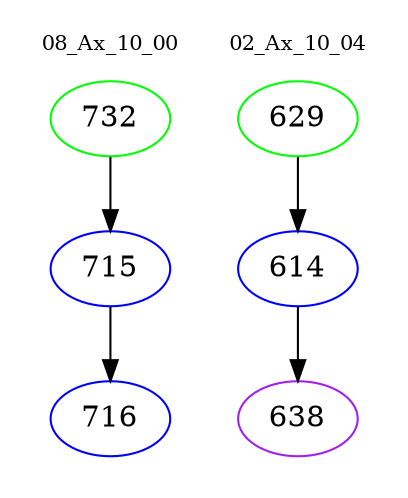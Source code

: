 digraph{
subgraph cluster_0 {
color = white
label = "08_Ax_10_00";
fontsize=10;
T0_732 [label="732", color="green"]
T0_732 -> T0_715 [color="black"]
T0_715 [label="715", color="blue"]
T0_715 -> T0_716 [color="black"]
T0_716 [label="716", color="blue"]
}
subgraph cluster_1 {
color = white
label = "02_Ax_10_04";
fontsize=10;
T1_629 [label="629", color="green"]
T1_629 -> T1_614 [color="black"]
T1_614 [label="614", color="blue"]
T1_614 -> T1_638 [color="black"]
T1_638 [label="638", color="purple"]
}
}
